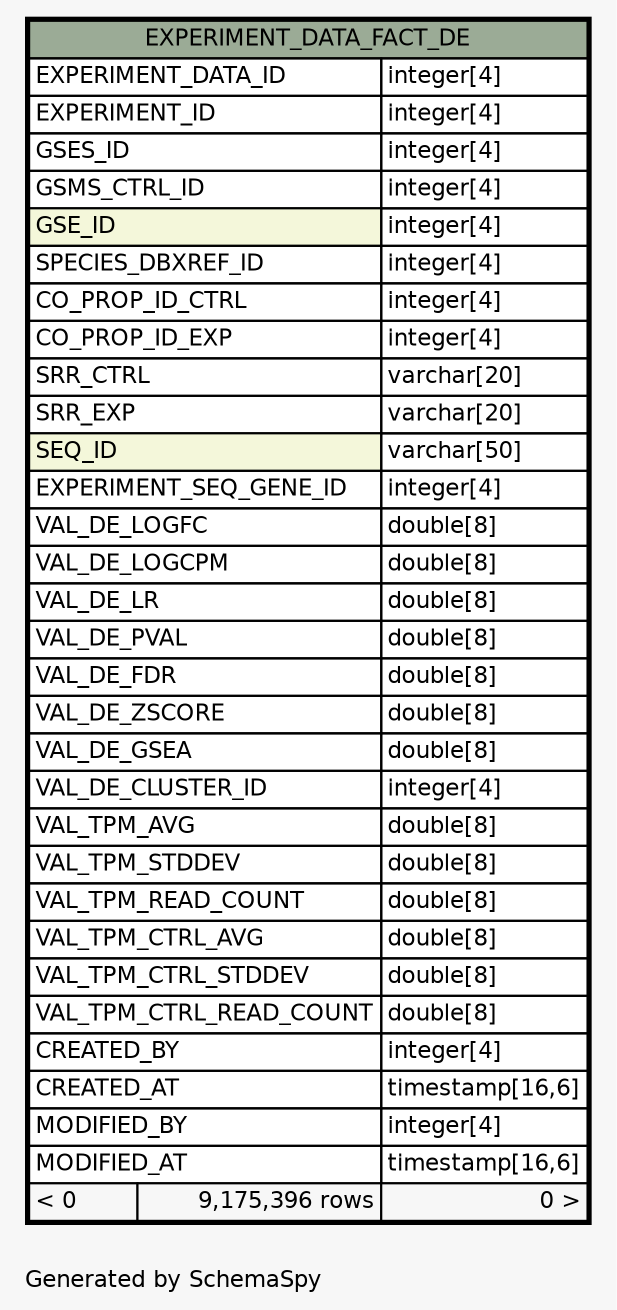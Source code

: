 // dot 2.38.0 on Windows 10 10.0
// SchemaSpy rev Unknown
digraph "oneDegreeRelationshipsDiagram" {
  graph [
    rankdir="RL"
    bgcolor="#f7f7f7"
    label="\nGenerated by SchemaSpy"
    labeljust="l"
    nodesep="0.18"
    ranksep="0.46"
    fontname="Helvetica"
    fontsize="11"
  ];
  node [
    fontname="Helvetica"
    fontsize="11"
    shape="plaintext"
  ];
  edge [
    arrowsize="0.8"
  ];
  "EXPERIMENT_DATA_FACT_DE" [
    label=<
    <TABLE BORDER="2" CELLBORDER="1" CELLSPACING="0" BGCOLOR="#ffffff">
      <TR><TD COLSPAN="3" BGCOLOR="#9bab96" ALIGN="CENTER">EXPERIMENT_DATA_FACT_DE</TD></TR>
      <TR><TD PORT="EXPERIMENT_DATA_ID" COLSPAN="2" ALIGN="LEFT">EXPERIMENT_DATA_ID</TD><TD PORT="EXPERIMENT_DATA_ID.type" ALIGN="LEFT">integer[4]</TD></TR>
      <TR><TD PORT="EXPERIMENT_ID" COLSPAN="2" ALIGN="LEFT">EXPERIMENT_ID</TD><TD PORT="EXPERIMENT_ID.type" ALIGN="LEFT">integer[4]</TD></TR>
      <TR><TD PORT="GSES_ID" COLSPAN="2" ALIGN="LEFT">GSES_ID</TD><TD PORT="GSES_ID.type" ALIGN="LEFT">integer[4]</TD></TR>
      <TR><TD PORT="GSMS_CTRL_ID" COLSPAN="2" ALIGN="LEFT">GSMS_CTRL_ID</TD><TD PORT="GSMS_CTRL_ID.type" ALIGN="LEFT">integer[4]</TD></TR>
      <TR><TD PORT="GSE_ID" COLSPAN="2" BGCOLOR="#f4f7da" ALIGN="LEFT">GSE_ID</TD><TD PORT="GSE_ID.type" ALIGN="LEFT">integer[4]</TD></TR>
      <TR><TD PORT="SPECIES_DBXREF_ID" COLSPAN="2" ALIGN="LEFT">SPECIES_DBXREF_ID</TD><TD PORT="SPECIES_DBXREF_ID.type" ALIGN="LEFT">integer[4]</TD></TR>
      <TR><TD PORT="CO_PROP_ID_CTRL" COLSPAN="2" ALIGN="LEFT">CO_PROP_ID_CTRL</TD><TD PORT="CO_PROP_ID_CTRL.type" ALIGN="LEFT">integer[4]</TD></TR>
      <TR><TD PORT="CO_PROP_ID_EXP" COLSPAN="2" ALIGN="LEFT">CO_PROP_ID_EXP</TD><TD PORT="CO_PROP_ID_EXP.type" ALIGN="LEFT">integer[4]</TD></TR>
      <TR><TD PORT="SRR_CTRL" COLSPAN="2" ALIGN="LEFT">SRR_CTRL</TD><TD PORT="SRR_CTRL.type" ALIGN="LEFT">varchar[20]</TD></TR>
      <TR><TD PORT="SRR_EXP" COLSPAN="2" ALIGN="LEFT">SRR_EXP</TD><TD PORT="SRR_EXP.type" ALIGN="LEFT">varchar[20]</TD></TR>
      <TR><TD PORT="SEQ_ID" COLSPAN="2" BGCOLOR="#f4f7da" ALIGN="LEFT">SEQ_ID</TD><TD PORT="SEQ_ID.type" ALIGN="LEFT">varchar[50]</TD></TR>
      <TR><TD PORT="EXPERIMENT_SEQ_GENE_ID" COLSPAN="2" ALIGN="LEFT">EXPERIMENT_SEQ_GENE_ID</TD><TD PORT="EXPERIMENT_SEQ_GENE_ID.type" ALIGN="LEFT">integer[4]</TD></TR>
      <TR><TD PORT="VAL_DE_LOGFC" COLSPAN="2" ALIGN="LEFT">VAL_DE_LOGFC</TD><TD PORT="VAL_DE_LOGFC.type" ALIGN="LEFT">double[8]</TD></TR>
      <TR><TD PORT="VAL_DE_LOGCPM" COLSPAN="2" ALIGN="LEFT">VAL_DE_LOGCPM</TD><TD PORT="VAL_DE_LOGCPM.type" ALIGN="LEFT">double[8]</TD></TR>
      <TR><TD PORT="VAL_DE_LR" COLSPAN="2" ALIGN="LEFT">VAL_DE_LR</TD><TD PORT="VAL_DE_LR.type" ALIGN="LEFT">double[8]</TD></TR>
      <TR><TD PORT="VAL_DE_PVAL" COLSPAN="2" ALIGN="LEFT">VAL_DE_PVAL</TD><TD PORT="VAL_DE_PVAL.type" ALIGN="LEFT">double[8]</TD></TR>
      <TR><TD PORT="VAL_DE_FDR" COLSPAN="2" ALIGN="LEFT">VAL_DE_FDR</TD><TD PORT="VAL_DE_FDR.type" ALIGN="LEFT">double[8]</TD></TR>
      <TR><TD PORT="VAL_DE_ZSCORE" COLSPAN="2" ALIGN="LEFT">VAL_DE_ZSCORE</TD><TD PORT="VAL_DE_ZSCORE.type" ALIGN="LEFT">double[8]</TD></TR>
      <TR><TD PORT="VAL_DE_GSEA" COLSPAN="2" ALIGN="LEFT">VAL_DE_GSEA</TD><TD PORT="VAL_DE_GSEA.type" ALIGN="LEFT">double[8]</TD></TR>
      <TR><TD PORT="VAL_DE_CLUSTER_ID" COLSPAN="2" ALIGN="LEFT">VAL_DE_CLUSTER_ID</TD><TD PORT="VAL_DE_CLUSTER_ID.type" ALIGN="LEFT">integer[4]</TD></TR>
      <TR><TD PORT="VAL_TPM_AVG" COLSPAN="2" ALIGN="LEFT">VAL_TPM_AVG</TD><TD PORT="VAL_TPM_AVG.type" ALIGN="LEFT">double[8]</TD></TR>
      <TR><TD PORT="VAL_TPM_STDDEV" COLSPAN="2" ALIGN="LEFT">VAL_TPM_STDDEV</TD><TD PORT="VAL_TPM_STDDEV.type" ALIGN="LEFT">double[8]</TD></TR>
      <TR><TD PORT="VAL_TPM_READ_COUNT" COLSPAN="2" ALIGN="LEFT">VAL_TPM_READ_COUNT</TD><TD PORT="VAL_TPM_READ_COUNT.type" ALIGN="LEFT">double[8]</TD></TR>
      <TR><TD PORT="VAL_TPM_CTRL_AVG" COLSPAN="2" ALIGN="LEFT">VAL_TPM_CTRL_AVG</TD><TD PORT="VAL_TPM_CTRL_AVG.type" ALIGN="LEFT">double[8]</TD></TR>
      <TR><TD PORT="VAL_TPM_CTRL_STDDEV" COLSPAN="2" ALIGN="LEFT">VAL_TPM_CTRL_STDDEV</TD><TD PORT="VAL_TPM_CTRL_STDDEV.type" ALIGN="LEFT">double[8]</TD></TR>
      <TR><TD PORT="VAL_TPM_CTRL_READ_COUNT" COLSPAN="2" ALIGN="LEFT">VAL_TPM_CTRL_READ_COUNT</TD><TD PORT="VAL_TPM_CTRL_READ_COUNT.type" ALIGN="LEFT">double[8]</TD></TR>
      <TR><TD PORT="CREATED_BY" COLSPAN="2" ALIGN="LEFT">CREATED_BY</TD><TD PORT="CREATED_BY.type" ALIGN="LEFT">integer[4]</TD></TR>
      <TR><TD PORT="CREATED_AT" COLSPAN="2" ALIGN="LEFT">CREATED_AT</TD><TD PORT="CREATED_AT.type" ALIGN="LEFT">timestamp[16,6]</TD></TR>
      <TR><TD PORT="MODIFIED_BY" COLSPAN="2" ALIGN="LEFT">MODIFIED_BY</TD><TD PORT="MODIFIED_BY.type" ALIGN="LEFT">integer[4]</TD></TR>
      <TR><TD PORT="MODIFIED_AT" COLSPAN="2" ALIGN="LEFT">MODIFIED_AT</TD><TD PORT="MODIFIED_AT.type" ALIGN="LEFT">timestamp[16,6]</TD></TR>
      <TR><TD ALIGN="LEFT" BGCOLOR="#f7f7f7">&lt; 0</TD><TD ALIGN="RIGHT" BGCOLOR="#f7f7f7">9,175,396 rows</TD><TD ALIGN="RIGHT" BGCOLOR="#f7f7f7">0 &gt;</TD></TR>
    </TABLE>>
    URL="EXPERIMENT_DATA_FACT_DE.html"
    tooltip="EXPERIMENT_DATA_FACT_DE"
  ];
}
